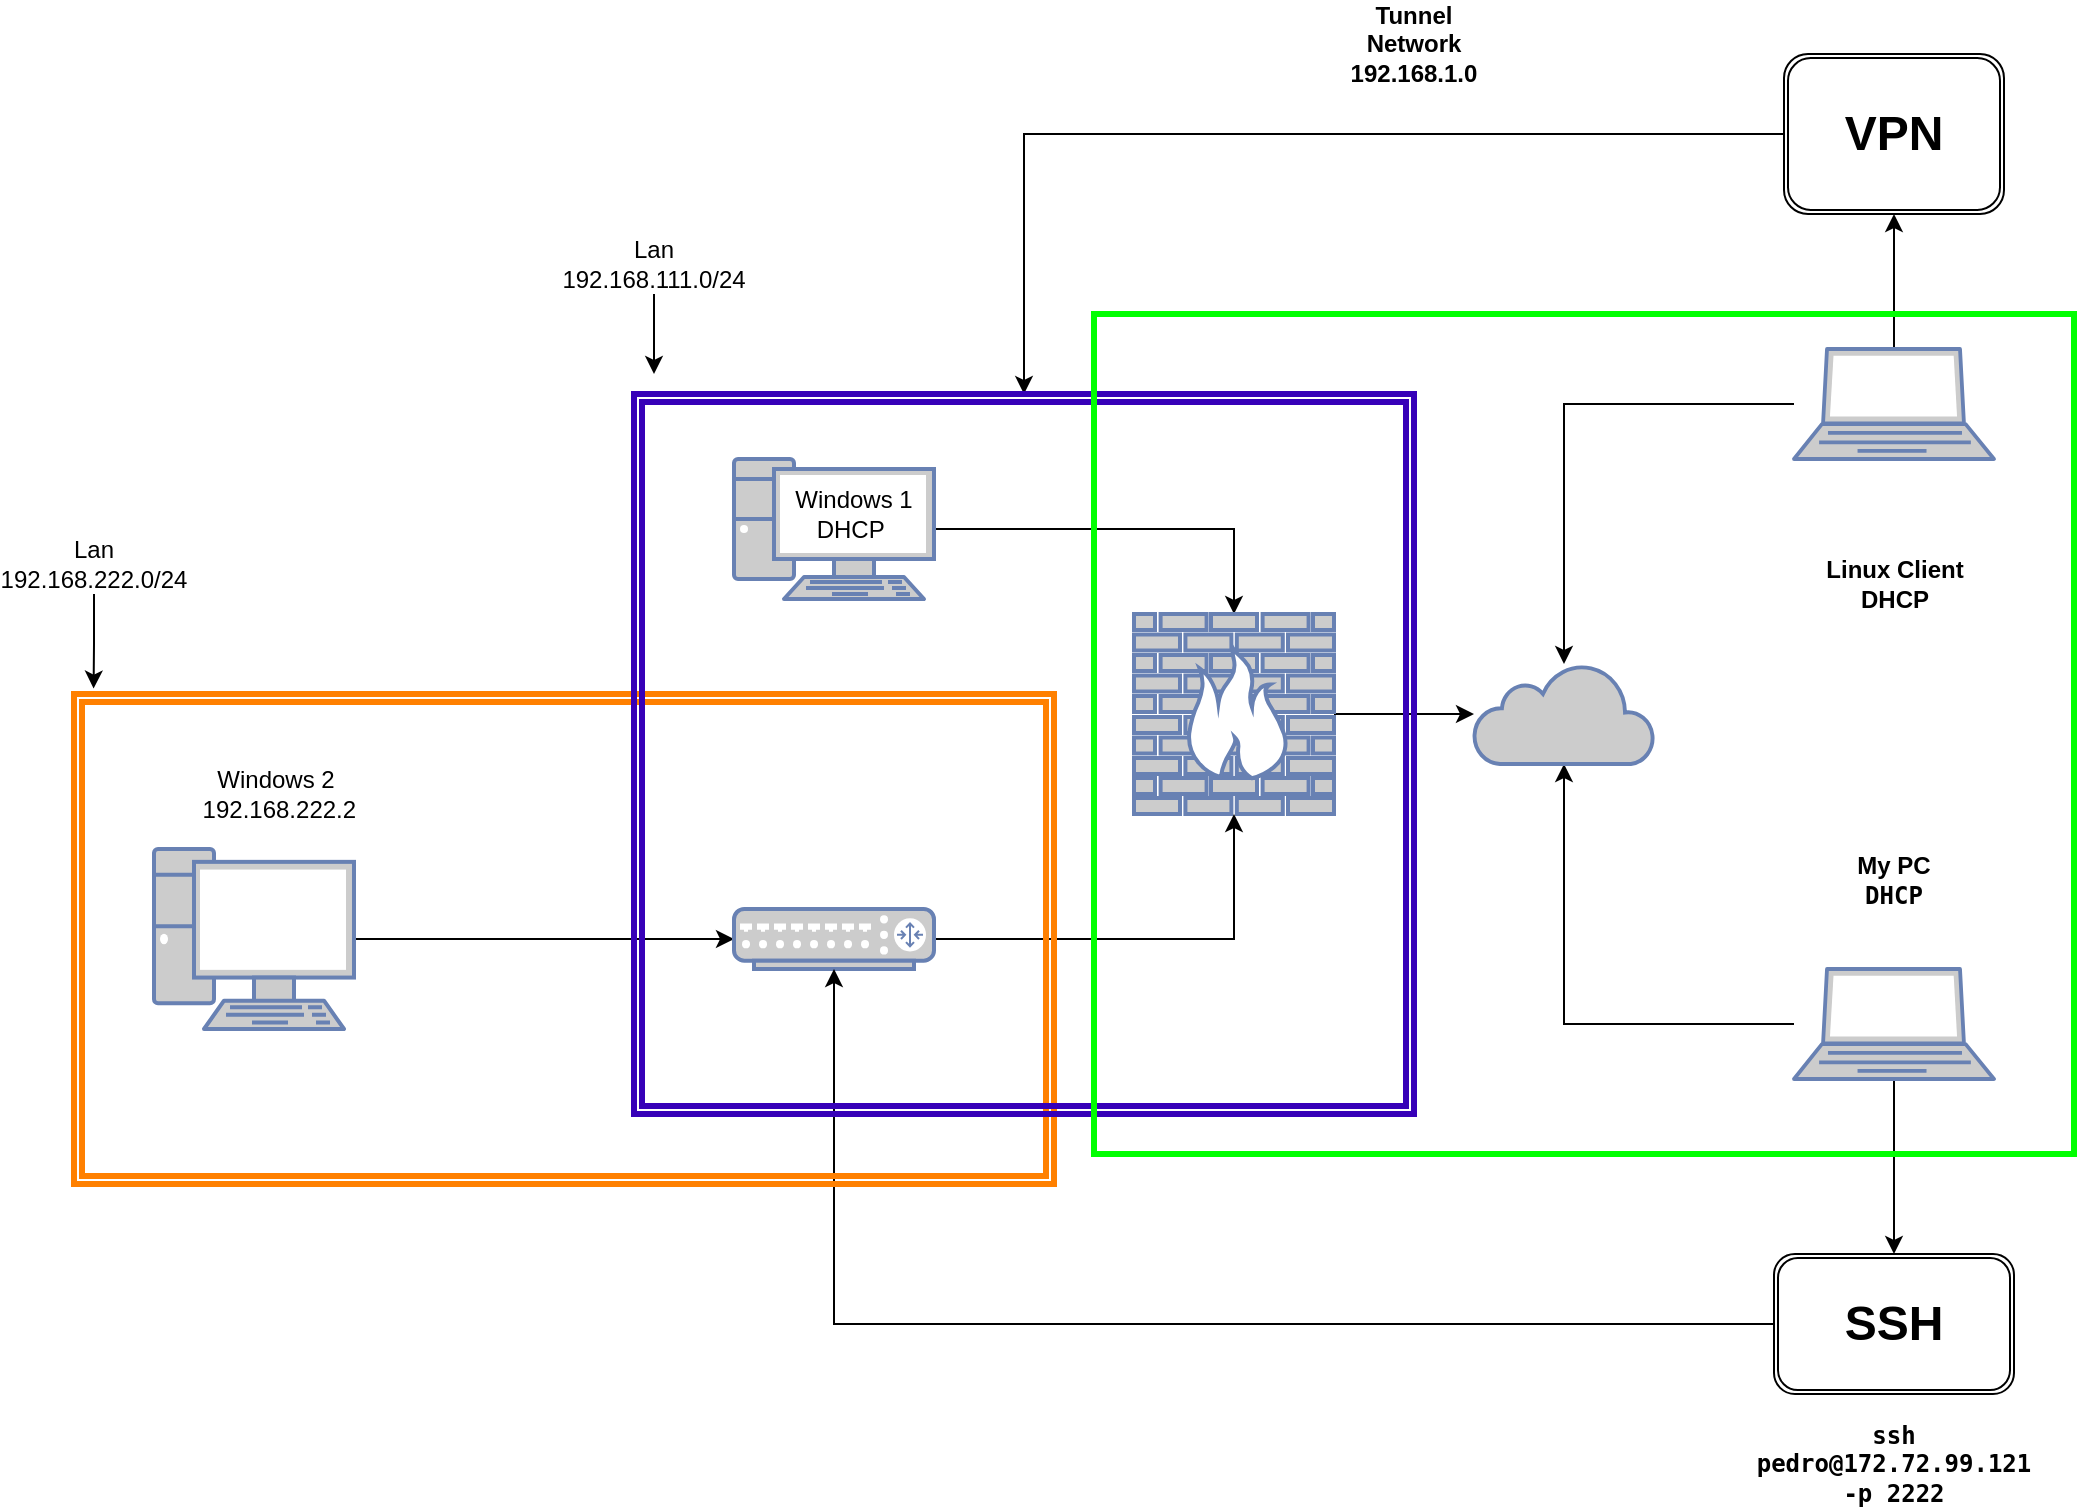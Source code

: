 <mxfile version="24.0.5" type="github">
  <diagram name="Page-1" id="bfe91b75-5d2c-26a0-9c1d-138518896778">
    <mxGraphModel dx="1050" dy="-280" grid="1" gridSize="10" guides="1" tooltips="1" connect="1" arrows="1" fold="1" page="1" pageScale="1" pageWidth="1100" pageHeight="850" background="none" math="0" shadow="0">
      <root>
        <mxCell id="0" />
        <mxCell id="1" parent="0" />
        <mxCell id="uLWC7wdK7wwpcq5XgtSV-15" style="edgeStyle=orthogonalEdgeStyle;rounded=0;orthogonalLoop=1;jettySize=auto;html=1;" parent="1" source="7c3789c024ecab99-61" target="uLWC7wdK7wwpcq5XgtSV-3" edge="1">
          <mxGeometry relative="1" as="geometry" />
        </mxCell>
        <mxCell id="7c3789c024ecab99-61" value="" style="fontColor=#0066CC;verticalAlign=top;verticalLabelPosition=bottom;labelPosition=center;align=center;html=1;fillColor=#CCCCCC;strokeColor=#6881B3;gradientColor=none;gradientDirection=north;strokeWidth=2;shape=mxgraph.networks.pc;rounded=0;shadow=0;comic=0;" parent="1" vertex="1">
          <mxGeometry x="410.0" y="1112.502" width="100" height="70" as="geometry" />
        </mxCell>
        <mxCell id="uLWC7wdK7wwpcq5XgtSV-9" style="edgeStyle=orthogonalEdgeStyle;rounded=0;orthogonalLoop=1;jettySize=auto;html=1;" parent="1" source="uLWC7wdK7wwpcq5XgtSV-2" target="uLWC7wdK7wwpcq5XgtSV-8" edge="1">
          <mxGeometry relative="1" as="geometry" />
        </mxCell>
        <mxCell id="uLWC7wdK7wwpcq5XgtSV-35" style="edgeStyle=orthogonalEdgeStyle;rounded=0;orthogonalLoop=1;jettySize=auto;html=1;" parent="1" source="uLWC7wdK7wwpcq5XgtSV-2" target="uLWC7wdK7wwpcq5XgtSV-29" edge="1">
          <mxGeometry relative="1" as="geometry" />
        </mxCell>
        <mxCell id="uLWC7wdK7wwpcq5XgtSV-2" value="" style="fontColor=#0066CC;verticalAlign=top;verticalLabelPosition=bottom;labelPosition=center;align=center;html=1;outlineConnect=0;fillColor=#CCCCCC;strokeColor=#6881B3;gradientColor=none;gradientDirection=north;strokeWidth=2;shape=mxgraph.networks.laptop;" parent="1" vertex="1">
          <mxGeometry x="940" y="1057.5" width="100" height="55" as="geometry" />
        </mxCell>
        <mxCell id="uLWC7wdK7wwpcq5XgtSV-17" value="" style="edgeStyle=orthogonalEdgeStyle;rounded=0;orthogonalLoop=1;jettySize=auto;html=1;" parent="1" source="uLWC7wdK7wwpcq5XgtSV-3" target="uLWC7wdK7wwpcq5XgtSV-8" edge="1">
          <mxGeometry relative="1" as="geometry" />
        </mxCell>
        <mxCell id="uLWC7wdK7wwpcq5XgtSV-3" value="" style="fontColor=#0066CC;verticalAlign=top;verticalLabelPosition=bottom;labelPosition=center;align=center;html=1;outlineConnect=0;fillColor=#CCCCCC;strokeColor=#6881B3;gradientColor=none;gradientDirection=north;strokeWidth=2;shape=mxgraph.networks.firewall;" parent="1" vertex="1">
          <mxGeometry x="610" y="1190" width="100" height="100" as="geometry" />
        </mxCell>
        <mxCell id="uLWC7wdK7wwpcq5XgtSV-20" style="edgeStyle=orthogonalEdgeStyle;rounded=0;orthogonalLoop=1;jettySize=auto;html=1;" parent="1" source="uLWC7wdK7wwpcq5XgtSV-4" target="uLWC7wdK7wwpcq5XgtSV-5" edge="1">
          <mxGeometry relative="1" as="geometry" />
        </mxCell>
        <mxCell id="uLWC7wdK7wwpcq5XgtSV-4" value="" style="fontColor=#0066CC;verticalAlign=top;verticalLabelPosition=bottom;labelPosition=center;align=center;html=1;outlineConnect=0;fillColor=#CCCCCC;strokeColor=#6881B3;gradientColor=none;gradientDirection=north;strokeWidth=2;shape=mxgraph.networks.pc;direction=east;" parent="1" vertex="1">
          <mxGeometry x="120" y="1307.5" width="100" height="90" as="geometry" />
        </mxCell>
        <mxCell id="uLWC7wdK7wwpcq5XgtSV-14" style="edgeStyle=orthogonalEdgeStyle;rounded=0;orthogonalLoop=1;jettySize=auto;html=1;" parent="1" source="uLWC7wdK7wwpcq5XgtSV-5" target="uLWC7wdK7wwpcq5XgtSV-3" edge="1">
          <mxGeometry relative="1" as="geometry" />
        </mxCell>
        <mxCell id="uLWC7wdK7wwpcq5XgtSV-5" value="" style="fontColor=#0066CC;verticalAlign=top;verticalLabelPosition=bottom;labelPosition=center;align=center;html=1;outlineConnect=0;fillColor=#CCCCCC;strokeColor=#6881B3;gradientColor=none;gradientDirection=north;strokeWidth=2;shape=mxgraph.networks.router;" parent="1" vertex="1">
          <mxGeometry x="410" y="1337.5" width="100" height="30" as="geometry" />
        </mxCell>
        <mxCell id="uLWC7wdK7wwpcq5XgtSV-10" style="edgeStyle=orthogonalEdgeStyle;rounded=0;orthogonalLoop=1;jettySize=auto;html=1;" parent="1" source="uLWC7wdK7wwpcq5XgtSV-7" target="uLWC7wdK7wwpcq5XgtSV-8" edge="1">
          <mxGeometry relative="1" as="geometry" />
        </mxCell>
        <mxCell id="uLWC7wdK7wwpcq5XgtSV-26" style="edgeStyle=orthogonalEdgeStyle;rounded=0;orthogonalLoop=1;jettySize=auto;html=1;" parent="1" source="uLWC7wdK7wwpcq5XgtSV-7" target="uLWC7wdK7wwpcq5XgtSV-21" edge="1">
          <mxGeometry relative="1" as="geometry" />
        </mxCell>
        <mxCell id="uLWC7wdK7wwpcq5XgtSV-7" value="" style="fontColor=#0066CC;verticalAlign=top;verticalLabelPosition=bottom;labelPosition=center;align=center;html=1;outlineConnect=0;fillColor=#CCCCCC;strokeColor=#6881B3;gradientColor=none;gradientDirection=north;strokeWidth=2;shape=mxgraph.networks.laptop;" parent="1" vertex="1">
          <mxGeometry x="940" y="1367.5" width="100" height="55" as="geometry" />
        </mxCell>
        <mxCell id="uLWC7wdK7wwpcq5XgtSV-8" value="" style="html=1;outlineConnect=0;fillColor=#CCCCCC;strokeColor=#6881B3;gradientColor=none;gradientDirection=north;strokeWidth=2;shape=mxgraph.networks.cloud;fontColor=#ffffff;" parent="1" vertex="1">
          <mxGeometry x="780" y="1215" width="90" height="50" as="geometry" />
        </mxCell>
        <mxCell id="uLWC7wdK7wwpcq5XgtSV-27" style="edgeStyle=orthogonalEdgeStyle;rounded=0;orthogonalLoop=1;jettySize=auto;html=1;exitX=0;exitY=0.5;exitDx=0;exitDy=0;" parent="1" source="uLWC7wdK7wwpcq5XgtSV-21" target="uLWC7wdK7wwpcq5XgtSV-5" edge="1">
          <mxGeometry relative="1" as="geometry" />
        </mxCell>
        <mxCell id="uLWC7wdK7wwpcq5XgtSV-21" value="&lt;h1&gt;SSH&lt;/h1&gt;" style="shape=ext;double=1;rounded=1;whiteSpace=wrap;html=1;" parent="1" vertex="1">
          <mxGeometry x="930" y="1510" width="120" height="70" as="geometry" />
        </mxCell>
        <mxCell id="uLWC7wdK7wwpcq5XgtSV-34" style="edgeStyle=orthogonalEdgeStyle;rounded=0;orthogonalLoop=1;jettySize=auto;html=1;" parent="1" source="uLWC7wdK7wwpcq5XgtSV-29" target="uLWC7wdK7wwpcq5XgtSV-33" edge="1">
          <mxGeometry relative="1" as="geometry" />
        </mxCell>
        <mxCell id="uLWC7wdK7wwpcq5XgtSV-29" value="&lt;h1&gt;VPN&lt;/h1&gt;" style="shape=ext;double=1;rounded=1;whiteSpace=wrap;html=1;" parent="1" vertex="1">
          <mxGeometry x="935" y="910" width="110" height="80" as="geometry" />
        </mxCell>
        <mxCell id="uLWC7wdK7wwpcq5XgtSV-32" value="" style="shape=ext;double=1;rounded=0;whiteSpace=wrap;html=1;fillColor=none;strokeColor=#FF8000;strokeWidth=3;" parent="1" vertex="1">
          <mxGeometry x="80" y="1230" width="490" height="245" as="geometry" />
        </mxCell>
        <mxCell id="uLWC7wdK7wwpcq5XgtSV-33" value="" style="shape=ext;double=1;rounded=0;whiteSpace=wrap;html=1;fillColor=none;strokeColor=#3700B8;strokeWidth=3;" parent="1" vertex="1">
          <mxGeometry x="360" y="1080" width="390" height="360" as="geometry" />
        </mxCell>
        <mxCell id="lElvdPPClOJ8bQgfkrCE-1" value="" style="rounded=0;whiteSpace=wrap;html=1;fillColor=none;strokeColor=#00FF00;strokeWidth=3;" parent="1" vertex="1">
          <mxGeometry x="590" y="1040" width="490" height="420" as="geometry" />
        </mxCell>
        <mxCell id="NdHpTrMuae8Z-KV8Prhb-1" value="My PC&lt;div&gt;&lt;span style=&quot;font-family:monospace&quot;&gt;&lt;span style=&quot;background-color: rgb(255, 255, 255);&quot;&gt;DHCP&lt;/span&gt;&lt;/span&gt;&lt;/div&gt;" style="text;html=1;align=center;verticalAlign=middle;whiteSpace=wrap;rounded=0;fontStyle=1" parent="1" vertex="1">
          <mxGeometry x="940" y="1307.5" width="100" height="30" as="geometry" />
        </mxCell>
        <mxCell id="T8XU95b1Kn1NTzEVheik-1" value="&lt;b&gt;Linux Client&lt;/b&gt;&lt;div&gt;&lt;b&gt;DHCP&lt;/b&gt;&lt;/div&gt;" style="text;html=1;align=center;verticalAlign=middle;whiteSpace=wrap;rounded=0;" parent="1" vertex="1">
          <mxGeometry x="950.5" y="1160" width="79" height="30" as="geometry" />
        </mxCell>
        <mxCell id="3YFUOiE6rbATWzhRF5x2-1" value="Windows 2&lt;div&gt;&amp;nbsp;192.168.222.2&lt;/div&gt;" style="text;html=1;align=center;verticalAlign=middle;whiteSpace=wrap;rounded=0;" vertex="1" parent="1">
          <mxGeometry x="141" y="1265" width="80" height="30" as="geometry" />
        </mxCell>
        <mxCell id="3YFUOiE6rbATWzhRF5x2-2" value="Windows 1 DHCP&amp;nbsp;" style="text;html=1;align=center;verticalAlign=middle;whiteSpace=wrap;rounded=0;" vertex="1" parent="1">
          <mxGeometry x="430" y="1130" width="80" height="20" as="geometry" />
        </mxCell>
        <mxCell id="3YFUOiE6rbATWzhRF5x2-4" value="Lan 192.168.222.0/24" style="text;html=1;align=center;verticalAlign=middle;whiteSpace=wrap;rounded=0;" vertex="1" parent="1">
          <mxGeometry x="60" y="1150" width="60" height="30" as="geometry" />
        </mxCell>
        <mxCell id="3YFUOiE6rbATWzhRF5x2-6" style="edgeStyle=orthogonalEdgeStyle;rounded=0;orthogonalLoop=1;jettySize=auto;html=1;entryX=0.02;entryY=-0.011;entryDx=0;entryDy=0;entryPerimeter=0;" edge="1" parent="1" source="3YFUOiE6rbATWzhRF5x2-4" target="uLWC7wdK7wwpcq5XgtSV-32">
          <mxGeometry relative="1" as="geometry" />
        </mxCell>
        <mxCell id="3YFUOiE6rbATWzhRF5x2-8" style="edgeStyle=orthogonalEdgeStyle;rounded=0;orthogonalLoop=1;jettySize=auto;html=1;" edge="1" parent="1" source="3YFUOiE6rbATWzhRF5x2-7">
          <mxGeometry relative="1" as="geometry">
            <mxPoint x="370" y="1070" as="targetPoint" />
          </mxGeometry>
        </mxCell>
        <mxCell id="3YFUOiE6rbATWzhRF5x2-7" value="Lan 192.168.111.0/24" style="text;html=1;align=center;verticalAlign=middle;whiteSpace=wrap;rounded=0;" vertex="1" parent="1">
          <mxGeometry x="340" y="1000" width="60" height="30" as="geometry" />
        </mxCell>
        <mxCell id="3YFUOiE6rbATWzhRF5x2-9" value="&lt;span style=&quot;font-family: monospace; font-weight: 700; background-color: rgb(255, 255, 255);&quot;&gt;ssh pedro@172.72.99.121 -p 2222&lt;/span&gt;" style="text;html=1;align=center;verticalAlign=middle;whiteSpace=wrap;rounded=0;" vertex="1" parent="1">
          <mxGeometry x="960" y="1600" width="60" height="30" as="geometry" />
        </mxCell>
        <mxCell id="3YFUOiE6rbATWzhRF5x2-14" value="&lt;div&gt;&lt;b style=&quot;background-color: initial;&quot;&gt;Tunnel Network 192.168.1.0&lt;/b&gt;&lt;/div&gt;" style="text;html=1;align=center;verticalAlign=middle;whiteSpace=wrap;rounded=0;" vertex="1" parent="1">
          <mxGeometry x="720" y="890" width="60" height="30" as="geometry" />
        </mxCell>
      </root>
    </mxGraphModel>
  </diagram>
</mxfile>
